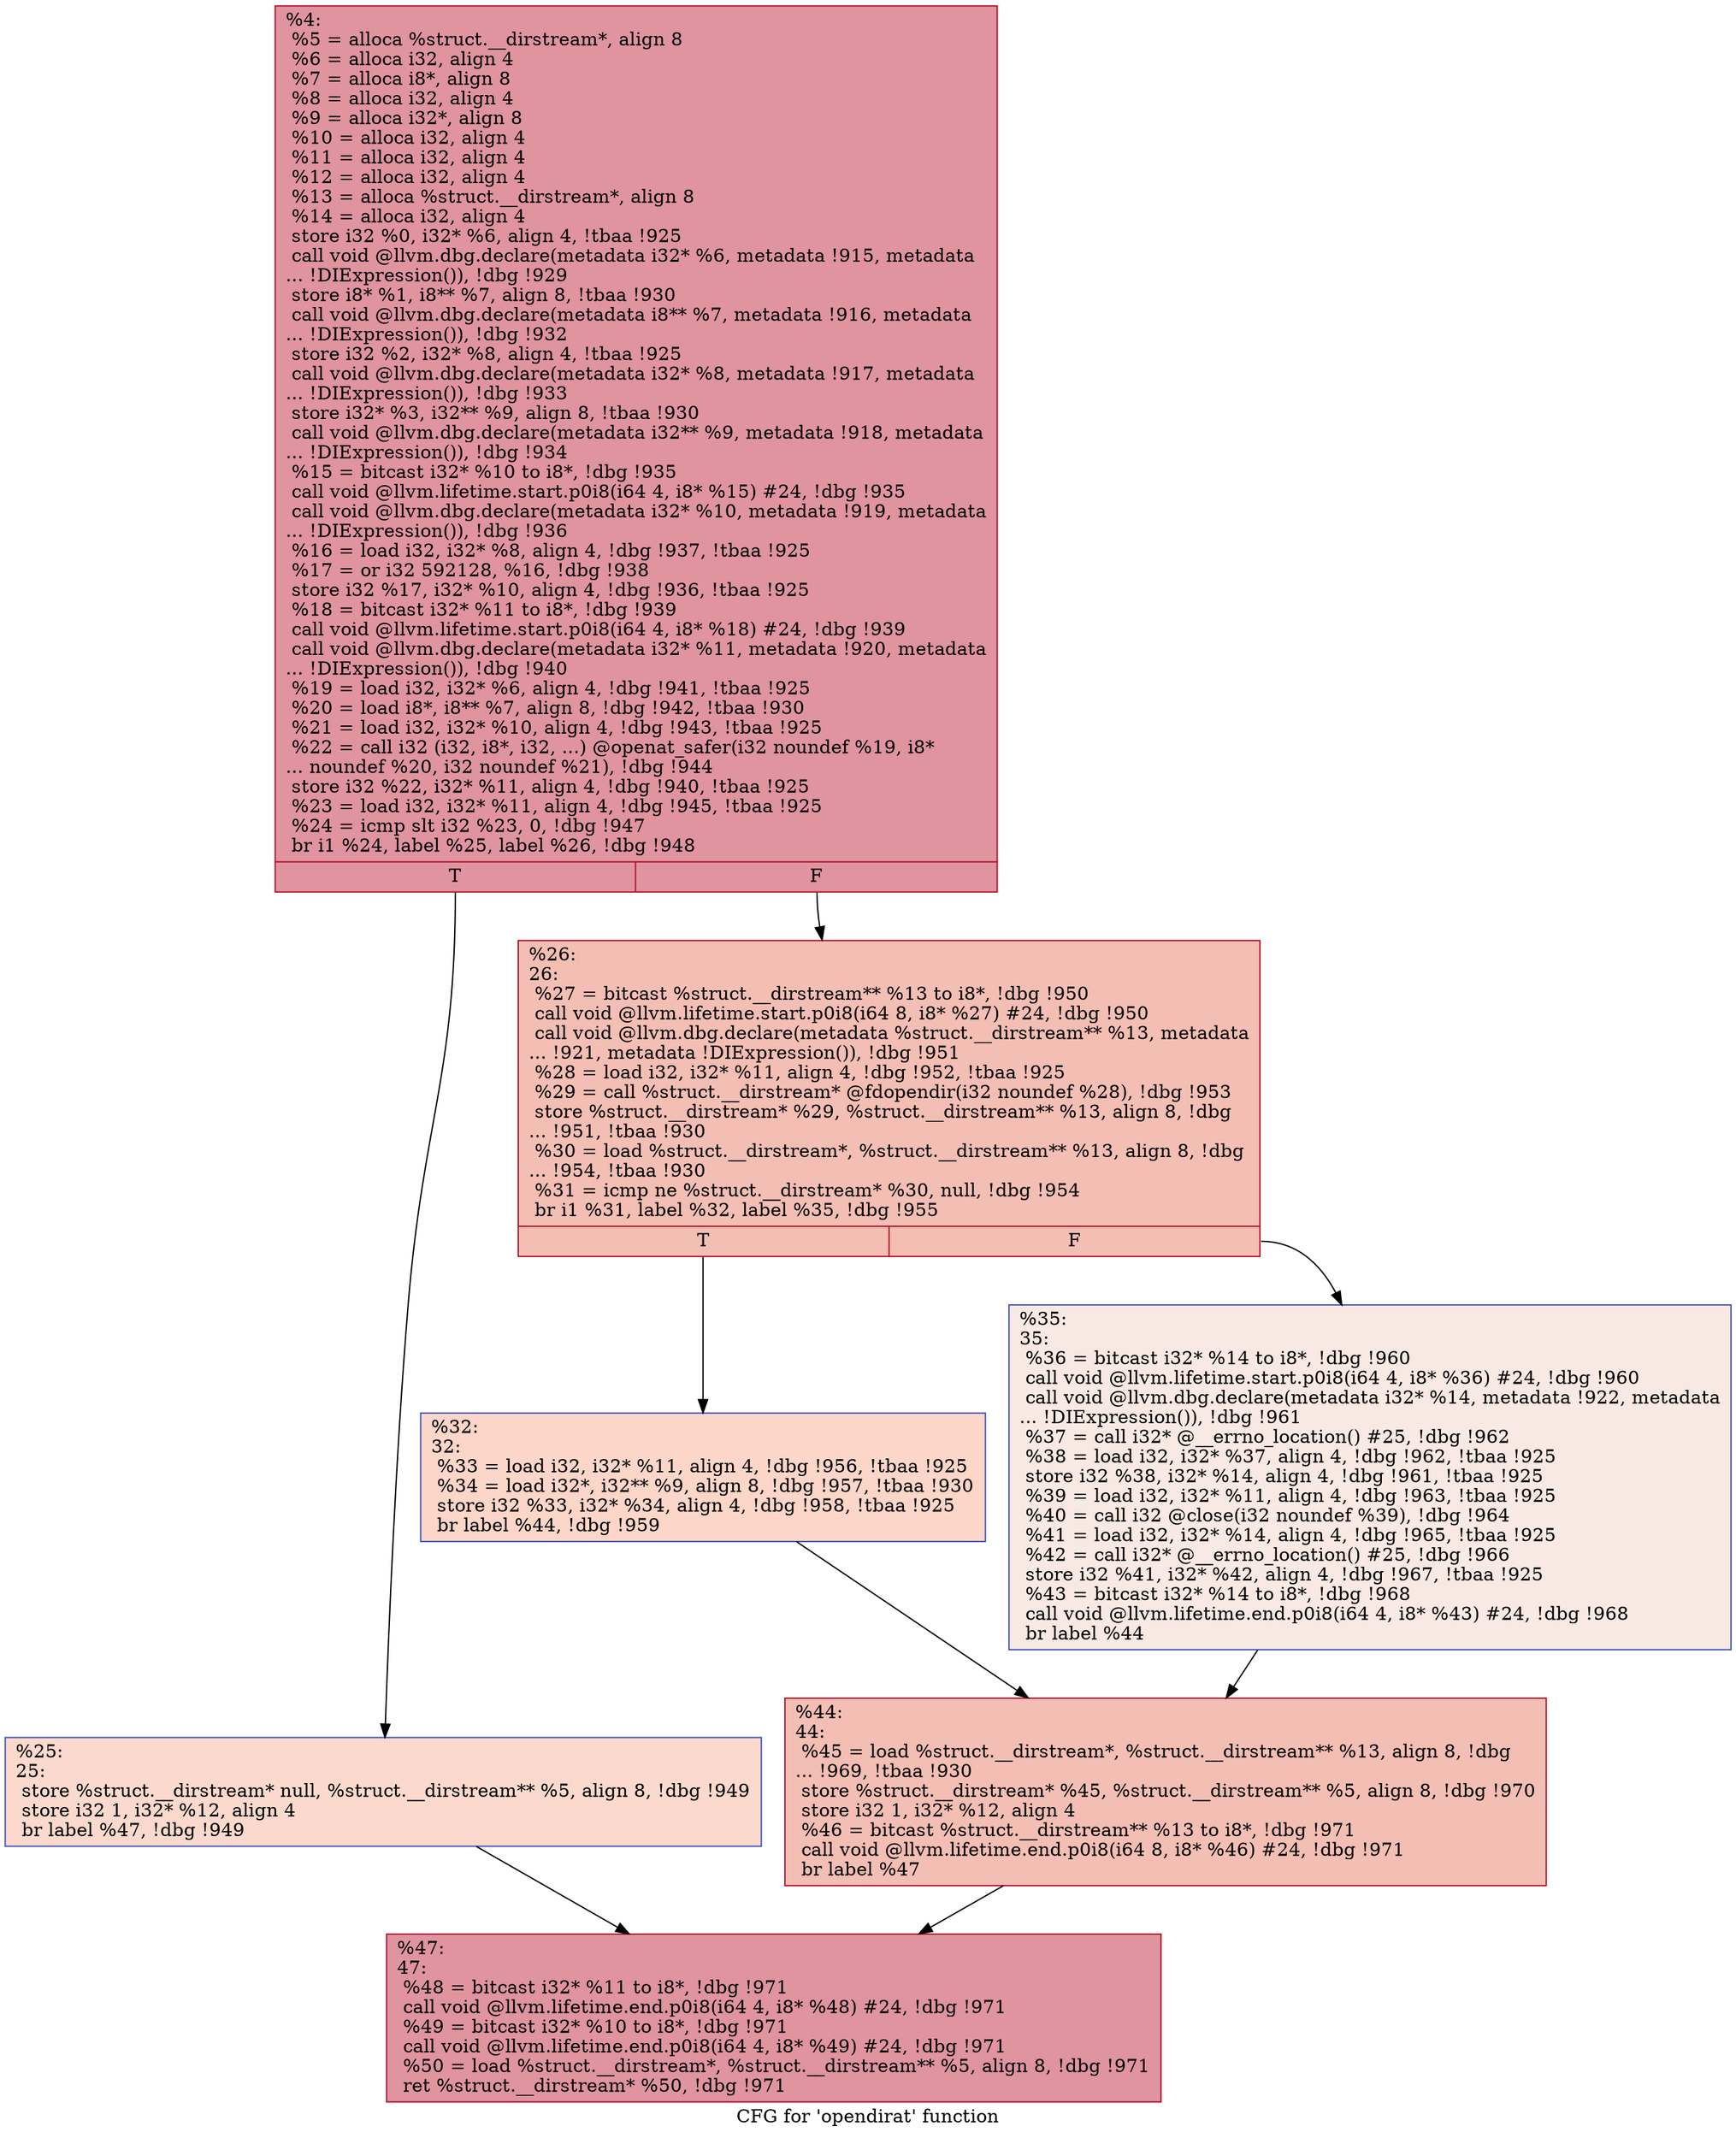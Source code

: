 digraph "CFG for 'opendirat' function" {
	label="CFG for 'opendirat' function";

	Node0xd2abb0 [shape=record,color="#b70d28ff", style=filled, fillcolor="#b70d2870",label="{%4:\l  %5 = alloca %struct.__dirstream*, align 8\l  %6 = alloca i32, align 4\l  %7 = alloca i8*, align 8\l  %8 = alloca i32, align 4\l  %9 = alloca i32*, align 8\l  %10 = alloca i32, align 4\l  %11 = alloca i32, align 4\l  %12 = alloca i32, align 4\l  %13 = alloca %struct.__dirstream*, align 8\l  %14 = alloca i32, align 4\l  store i32 %0, i32* %6, align 4, !tbaa !925\l  call void @llvm.dbg.declare(metadata i32* %6, metadata !915, metadata\l... !DIExpression()), !dbg !929\l  store i8* %1, i8** %7, align 8, !tbaa !930\l  call void @llvm.dbg.declare(metadata i8** %7, metadata !916, metadata\l... !DIExpression()), !dbg !932\l  store i32 %2, i32* %8, align 4, !tbaa !925\l  call void @llvm.dbg.declare(metadata i32* %8, metadata !917, metadata\l... !DIExpression()), !dbg !933\l  store i32* %3, i32** %9, align 8, !tbaa !930\l  call void @llvm.dbg.declare(metadata i32** %9, metadata !918, metadata\l... !DIExpression()), !dbg !934\l  %15 = bitcast i32* %10 to i8*, !dbg !935\l  call void @llvm.lifetime.start.p0i8(i64 4, i8* %15) #24, !dbg !935\l  call void @llvm.dbg.declare(metadata i32* %10, metadata !919, metadata\l... !DIExpression()), !dbg !936\l  %16 = load i32, i32* %8, align 4, !dbg !937, !tbaa !925\l  %17 = or i32 592128, %16, !dbg !938\l  store i32 %17, i32* %10, align 4, !dbg !936, !tbaa !925\l  %18 = bitcast i32* %11 to i8*, !dbg !939\l  call void @llvm.lifetime.start.p0i8(i64 4, i8* %18) #24, !dbg !939\l  call void @llvm.dbg.declare(metadata i32* %11, metadata !920, metadata\l... !DIExpression()), !dbg !940\l  %19 = load i32, i32* %6, align 4, !dbg !941, !tbaa !925\l  %20 = load i8*, i8** %7, align 8, !dbg !942, !tbaa !930\l  %21 = load i32, i32* %10, align 4, !dbg !943, !tbaa !925\l  %22 = call i32 (i32, i8*, i32, ...) @openat_safer(i32 noundef %19, i8*\l... noundef %20, i32 noundef %21), !dbg !944\l  store i32 %22, i32* %11, align 4, !dbg !940, !tbaa !925\l  %23 = load i32, i32* %11, align 4, !dbg !945, !tbaa !925\l  %24 = icmp slt i32 %23, 0, !dbg !947\l  br i1 %24, label %25, label %26, !dbg !948\l|{<s0>T|<s1>F}}"];
	Node0xd2abb0:s0 -> Node0xd2ac00;
	Node0xd2abb0:s1 -> Node0xd2ac50;
	Node0xd2ac00 [shape=record,color="#3d50c3ff", style=filled, fillcolor="#f7ac8e70",label="{%25:\l25:                                               \l  store %struct.__dirstream* null, %struct.__dirstream** %5, align 8, !dbg !949\l  store i32 1, i32* %12, align 4\l  br label %47, !dbg !949\l}"];
	Node0xd2ac00 -> Node0xd2ad90;
	Node0xd2ac50 [shape=record,color="#b70d28ff", style=filled, fillcolor="#e36c5570",label="{%26:\l26:                                               \l  %27 = bitcast %struct.__dirstream** %13 to i8*, !dbg !950\l  call void @llvm.lifetime.start.p0i8(i64 8, i8* %27) #24, !dbg !950\l  call void @llvm.dbg.declare(metadata %struct.__dirstream** %13, metadata\l... !921, metadata !DIExpression()), !dbg !951\l  %28 = load i32, i32* %11, align 4, !dbg !952, !tbaa !925\l  %29 = call %struct.__dirstream* @fdopendir(i32 noundef %28), !dbg !953\l  store %struct.__dirstream* %29, %struct.__dirstream** %13, align 8, !dbg\l... !951, !tbaa !930\l  %30 = load %struct.__dirstream*, %struct.__dirstream** %13, align 8, !dbg\l... !954, !tbaa !930\l  %31 = icmp ne %struct.__dirstream* %30, null, !dbg !954\l  br i1 %31, label %32, label %35, !dbg !955\l|{<s0>T|<s1>F}}"];
	Node0xd2ac50:s0 -> Node0xd2aca0;
	Node0xd2ac50:s1 -> Node0xd2acf0;
	Node0xd2aca0 [shape=record,color="#3d50c3ff", style=filled, fillcolor="#f6a38570",label="{%32:\l32:                                               \l  %33 = load i32, i32* %11, align 4, !dbg !956, !tbaa !925\l  %34 = load i32*, i32** %9, align 8, !dbg !957, !tbaa !930\l  store i32 %33, i32* %34, align 4, !dbg !958, !tbaa !925\l  br label %44, !dbg !959\l}"];
	Node0xd2aca0 -> Node0xd2ad40;
	Node0xd2acf0 [shape=record,color="#3d50c3ff", style=filled, fillcolor="#efcebd70",label="{%35:\l35:                                               \l  %36 = bitcast i32* %14 to i8*, !dbg !960\l  call void @llvm.lifetime.start.p0i8(i64 4, i8* %36) #24, !dbg !960\l  call void @llvm.dbg.declare(metadata i32* %14, metadata !922, metadata\l... !DIExpression()), !dbg !961\l  %37 = call i32* @__errno_location() #25, !dbg !962\l  %38 = load i32, i32* %37, align 4, !dbg !962, !tbaa !925\l  store i32 %38, i32* %14, align 4, !dbg !961, !tbaa !925\l  %39 = load i32, i32* %11, align 4, !dbg !963, !tbaa !925\l  %40 = call i32 @close(i32 noundef %39), !dbg !964\l  %41 = load i32, i32* %14, align 4, !dbg !965, !tbaa !925\l  %42 = call i32* @__errno_location() #25, !dbg !966\l  store i32 %41, i32* %42, align 4, !dbg !967, !tbaa !925\l  %43 = bitcast i32* %14 to i8*, !dbg !968\l  call void @llvm.lifetime.end.p0i8(i64 4, i8* %43) #24, !dbg !968\l  br label %44\l}"];
	Node0xd2acf0 -> Node0xd2ad40;
	Node0xd2ad40 [shape=record,color="#b70d28ff", style=filled, fillcolor="#e36c5570",label="{%44:\l44:                                               \l  %45 = load %struct.__dirstream*, %struct.__dirstream** %13, align 8, !dbg\l... !969, !tbaa !930\l  store %struct.__dirstream* %45, %struct.__dirstream** %5, align 8, !dbg !970\l  store i32 1, i32* %12, align 4\l  %46 = bitcast %struct.__dirstream** %13 to i8*, !dbg !971\l  call void @llvm.lifetime.end.p0i8(i64 8, i8* %46) #24, !dbg !971\l  br label %47\l}"];
	Node0xd2ad40 -> Node0xd2ad90;
	Node0xd2ad90 [shape=record,color="#b70d28ff", style=filled, fillcolor="#b70d2870",label="{%47:\l47:                                               \l  %48 = bitcast i32* %11 to i8*, !dbg !971\l  call void @llvm.lifetime.end.p0i8(i64 4, i8* %48) #24, !dbg !971\l  %49 = bitcast i32* %10 to i8*, !dbg !971\l  call void @llvm.lifetime.end.p0i8(i64 4, i8* %49) #24, !dbg !971\l  %50 = load %struct.__dirstream*, %struct.__dirstream** %5, align 8, !dbg !971\l  ret %struct.__dirstream* %50, !dbg !971\l}"];
}
